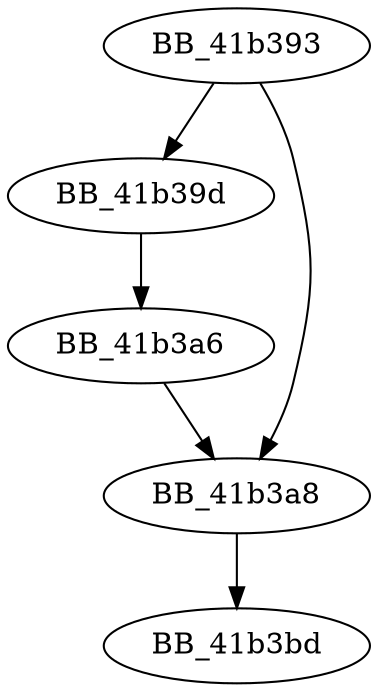 DiGraph ___crtLCMapStringW{
BB_41b393->BB_41b39d
BB_41b393->BB_41b3a8
BB_41b39d->BB_41b3a6
BB_41b3a6->BB_41b3a8
BB_41b3a8->BB_41b3bd
}
